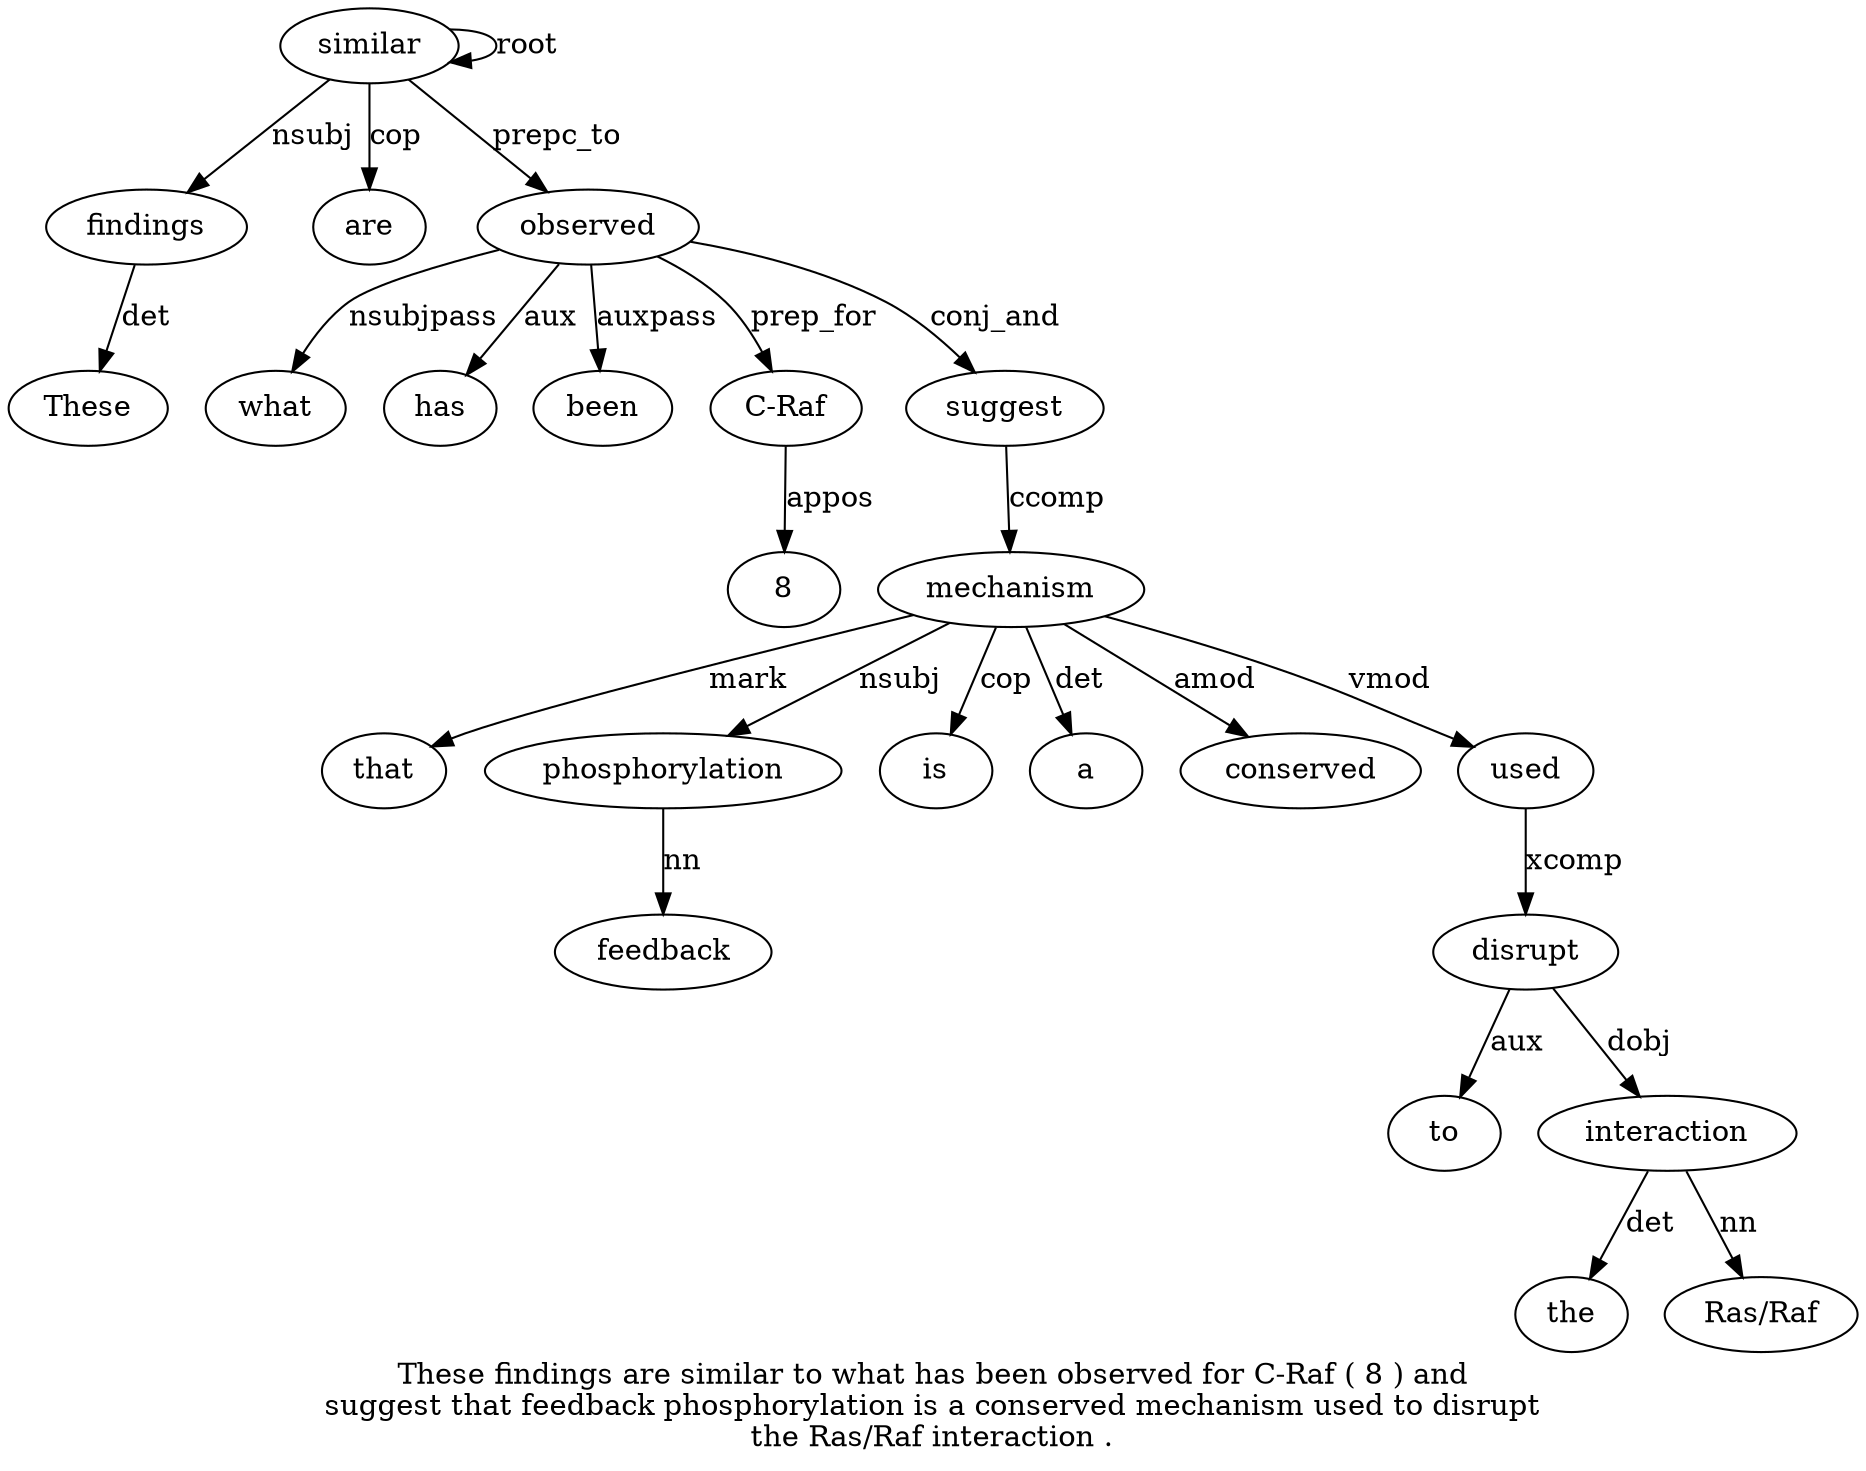 digraph "These findings are similar to what has been observed for C-Raf ( 8 ) and suggest that feedback phosphorylation is a conserved mechanism used to disrupt the Ras/Raf interaction ." {
label="These findings are similar to what has been observed for C-Raf ( 8 ) and
suggest that feedback phosphorylation is a conserved mechanism used to disrupt
the Ras/Raf interaction .";
findings2 [style=filled, fillcolor=white, label=findings];
These1 [style=filled, fillcolor=white, label=These];
findings2 -> These1  [label=det];
similar4 [style=filled, fillcolor=white, label=similar];
similar4 -> findings2  [label=nsubj];
are3 [style=filled, fillcolor=white, label=are];
similar4 -> are3  [label=cop];
similar4 -> similar4  [label=root];
observed9 [style=filled, fillcolor=white, label=observed];
what6 [style=filled, fillcolor=white, label=what];
observed9 -> what6  [label=nsubjpass];
has7 [style=filled, fillcolor=white, label=has];
observed9 -> has7  [label=aux];
been8 [style=filled, fillcolor=white, label=been];
observed9 -> been8  [label=auxpass];
similar4 -> observed9  [label=prepc_to];
"C-Raf11" [style=filled, fillcolor=white, label="C-Raf"];
observed9 -> "C-Raf11"  [label=prep_for];
813 [style=filled, fillcolor=white, label=8];
"C-Raf11" -> 813  [label=appos];
suggest16 [style=filled, fillcolor=white, label=suggest];
observed9 -> suggest16  [label=conj_and];
mechanism23 [style=filled, fillcolor=white, label=mechanism];
that17 [style=filled, fillcolor=white, label=that];
mechanism23 -> that17  [label=mark];
phosphorylation19 [style=filled, fillcolor=white, label=phosphorylation];
feedback18 [style=filled, fillcolor=white, label=feedback];
phosphorylation19 -> feedback18  [label=nn];
mechanism23 -> phosphorylation19  [label=nsubj];
is20 [style=filled, fillcolor=white, label=is];
mechanism23 -> is20  [label=cop];
a21 [style=filled, fillcolor=white, label=a];
mechanism23 -> a21  [label=det];
conserved22 [style=filled, fillcolor=white, label=conserved];
mechanism23 -> conserved22  [label=amod];
suggest16 -> mechanism23  [label=ccomp];
used24 [style=filled, fillcolor=white, label=used];
mechanism23 -> used24  [label=vmod];
disrupt26 [style=filled, fillcolor=white, label=disrupt];
to25 [style=filled, fillcolor=white, label=to];
disrupt26 -> to25  [label=aux];
used24 -> disrupt26  [label=xcomp];
interaction29 [style=filled, fillcolor=white, label=interaction];
the27 [style=filled, fillcolor=white, label=the];
interaction29 -> the27  [label=det];
"Ras/Raf28" [style=filled, fillcolor=white, label="Ras/Raf"];
interaction29 -> "Ras/Raf28"  [label=nn];
disrupt26 -> interaction29  [label=dobj];
}
